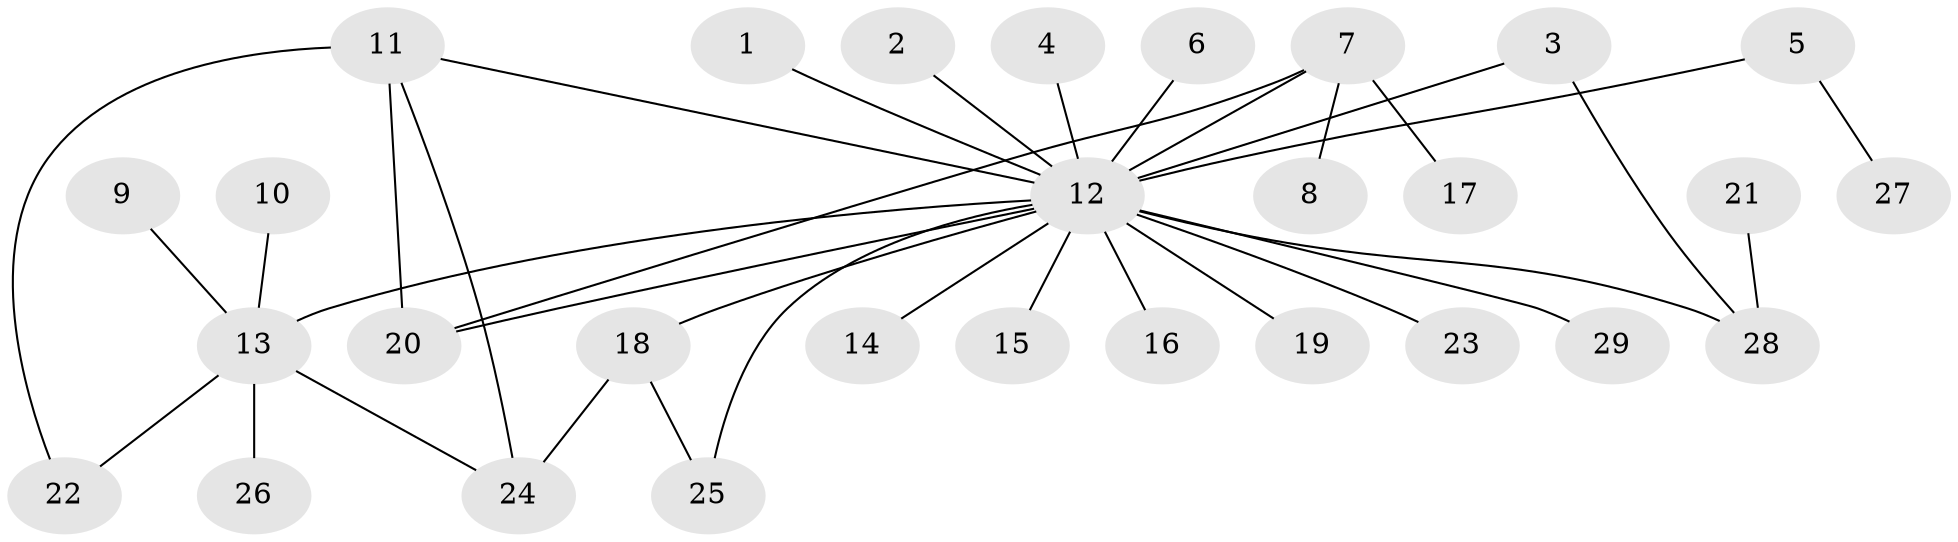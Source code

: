 // original degree distribution, {27: 0.01818181818181818, 1: 0.5272727272727272, 6: 0.03636363636363636, 2: 0.21818181818181817, 5: 0.01818181818181818, 4: 0.05454545454545454, 9: 0.01818181818181818, 3: 0.10909090909090909}
// Generated by graph-tools (version 1.1) at 2025/01/03/09/25 03:01:42]
// undirected, 29 vertices, 35 edges
graph export_dot {
graph [start="1"]
  node [color=gray90,style=filled];
  1;
  2;
  3;
  4;
  5;
  6;
  7;
  8;
  9;
  10;
  11;
  12;
  13;
  14;
  15;
  16;
  17;
  18;
  19;
  20;
  21;
  22;
  23;
  24;
  25;
  26;
  27;
  28;
  29;
  1 -- 12 [weight=1.0];
  2 -- 12 [weight=1.0];
  3 -- 12 [weight=1.0];
  3 -- 28 [weight=1.0];
  4 -- 12 [weight=1.0];
  5 -- 12 [weight=1.0];
  5 -- 27 [weight=1.0];
  6 -- 12 [weight=1.0];
  7 -- 8 [weight=1.0];
  7 -- 12 [weight=1.0];
  7 -- 17 [weight=1.0];
  7 -- 20 [weight=1.0];
  9 -- 13 [weight=1.0];
  10 -- 13 [weight=1.0];
  11 -- 12 [weight=1.0];
  11 -- 20 [weight=2.0];
  11 -- 22 [weight=1.0];
  11 -- 24 [weight=1.0];
  12 -- 13 [weight=1.0];
  12 -- 14 [weight=1.0];
  12 -- 15 [weight=1.0];
  12 -- 16 [weight=1.0];
  12 -- 18 [weight=1.0];
  12 -- 19 [weight=1.0];
  12 -- 20 [weight=1.0];
  12 -- 23 [weight=1.0];
  12 -- 25 [weight=1.0];
  12 -- 28 [weight=2.0];
  12 -- 29 [weight=1.0];
  13 -- 22 [weight=1.0];
  13 -- 24 [weight=1.0];
  13 -- 26 [weight=1.0];
  18 -- 24 [weight=1.0];
  18 -- 25 [weight=1.0];
  21 -- 28 [weight=1.0];
}
